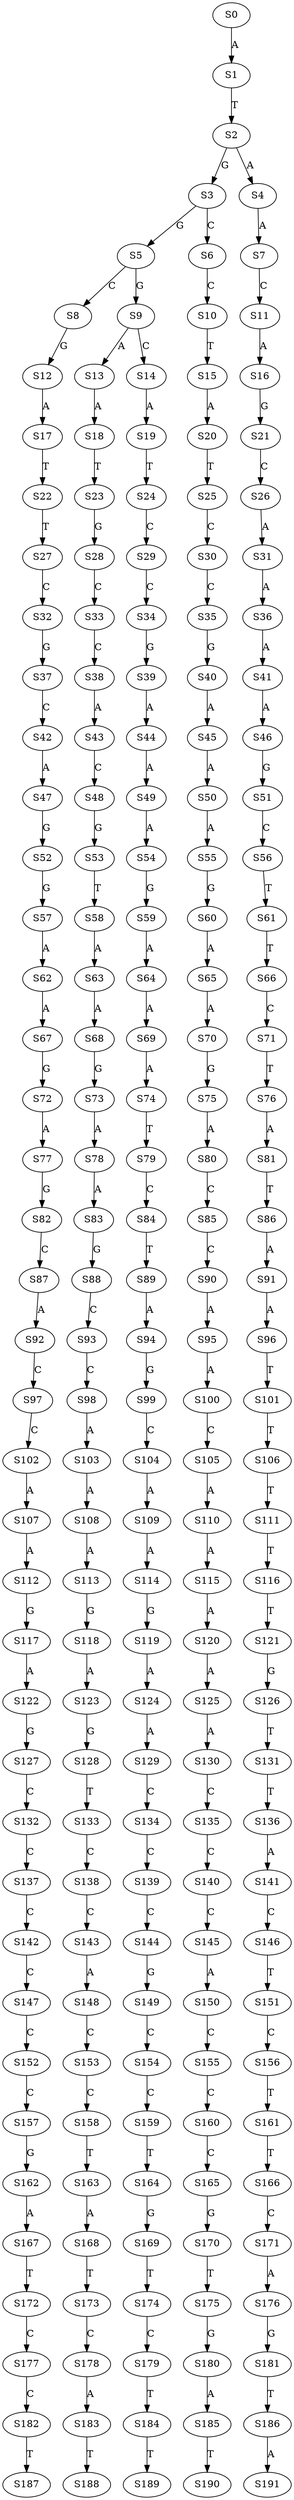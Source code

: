 strict digraph  {
	S0 -> S1 [ label = A ];
	S1 -> S2 [ label = T ];
	S2 -> S3 [ label = G ];
	S2 -> S4 [ label = A ];
	S3 -> S5 [ label = G ];
	S3 -> S6 [ label = C ];
	S4 -> S7 [ label = A ];
	S5 -> S8 [ label = C ];
	S5 -> S9 [ label = G ];
	S6 -> S10 [ label = C ];
	S7 -> S11 [ label = C ];
	S8 -> S12 [ label = G ];
	S9 -> S13 [ label = A ];
	S9 -> S14 [ label = C ];
	S10 -> S15 [ label = T ];
	S11 -> S16 [ label = A ];
	S12 -> S17 [ label = A ];
	S13 -> S18 [ label = A ];
	S14 -> S19 [ label = A ];
	S15 -> S20 [ label = A ];
	S16 -> S21 [ label = G ];
	S17 -> S22 [ label = T ];
	S18 -> S23 [ label = T ];
	S19 -> S24 [ label = T ];
	S20 -> S25 [ label = T ];
	S21 -> S26 [ label = C ];
	S22 -> S27 [ label = T ];
	S23 -> S28 [ label = G ];
	S24 -> S29 [ label = C ];
	S25 -> S30 [ label = C ];
	S26 -> S31 [ label = A ];
	S27 -> S32 [ label = C ];
	S28 -> S33 [ label = C ];
	S29 -> S34 [ label = C ];
	S30 -> S35 [ label = C ];
	S31 -> S36 [ label = A ];
	S32 -> S37 [ label = G ];
	S33 -> S38 [ label = C ];
	S34 -> S39 [ label = G ];
	S35 -> S40 [ label = G ];
	S36 -> S41 [ label = A ];
	S37 -> S42 [ label = C ];
	S38 -> S43 [ label = A ];
	S39 -> S44 [ label = A ];
	S40 -> S45 [ label = A ];
	S41 -> S46 [ label = A ];
	S42 -> S47 [ label = A ];
	S43 -> S48 [ label = C ];
	S44 -> S49 [ label = A ];
	S45 -> S50 [ label = A ];
	S46 -> S51 [ label = G ];
	S47 -> S52 [ label = G ];
	S48 -> S53 [ label = G ];
	S49 -> S54 [ label = A ];
	S50 -> S55 [ label = A ];
	S51 -> S56 [ label = C ];
	S52 -> S57 [ label = G ];
	S53 -> S58 [ label = T ];
	S54 -> S59 [ label = G ];
	S55 -> S60 [ label = G ];
	S56 -> S61 [ label = T ];
	S57 -> S62 [ label = A ];
	S58 -> S63 [ label = A ];
	S59 -> S64 [ label = A ];
	S60 -> S65 [ label = A ];
	S61 -> S66 [ label = T ];
	S62 -> S67 [ label = A ];
	S63 -> S68 [ label = A ];
	S64 -> S69 [ label = A ];
	S65 -> S70 [ label = A ];
	S66 -> S71 [ label = C ];
	S67 -> S72 [ label = G ];
	S68 -> S73 [ label = G ];
	S69 -> S74 [ label = A ];
	S70 -> S75 [ label = G ];
	S71 -> S76 [ label = T ];
	S72 -> S77 [ label = A ];
	S73 -> S78 [ label = A ];
	S74 -> S79 [ label = T ];
	S75 -> S80 [ label = A ];
	S76 -> S81 [ label = A ];
	S77 -> S82 [ label = G ];
	S78 -> S83 [ label = A ];
	S79 -> S84 [ label = C ];
	S80 -> S85 [ label = C ];
	S81 -> S86 [ label = T ];
	S82 -> S87 [ label = C ];
	S83 -> S88 [ label = G ];
	S84 -> S89 [ label = T ];
	S85 -> S90 [ label = C ];
	S86 -> S91 [ label = A ];
	S87 -> S92 [ label = A ];
	S88 -> S93 [ label = C ];
	S89 -> S94 [ label = A ];
	S90 -> S95 [ label = A ];
	S91 -> S96 [ label = A ];
	S92 -> S97 [ label = C ];
	S93 -> S98 [ label = C ];
	S94 -> S99 [ label = G ];
	S95 -> S100 [ label = A ];
	S96 -> S101 [ label = T ];
	S97 -> S102 [ label = C ];
	S98 -> S103 [ label = A ];
	S99 -> S104 [ label = C ];
	S100 -> S105 [ label = C ];
	S101 -> S106 [ label = T ];
	S102 -> S107 [ label = A ];
	S103 -> S108 [ label = A ];
	S104 -> S109 [ label = A ];
	S105 -> S110 [ label = A ];
	S106 -> S111 [ label = T ];
	S107 -> S112 [ label = A ];
	S108 -> S113 [ label = A ];
	S109 -> S114 [ label = A ];
	S110 -> S115 [ label = A ];
	S111 -> S116 [ label = T ];
	S112 -> S117 [ label = G ];
	S113 -> S118 [ label = G ];
	S114 -> S119 [ label = G ];
	S115 -> S120 [ label = A ];
	S116 -> S121 [ label = T ];
	S117 -> S122 [ label = A ];
	S118 -> S123 [ label = A ];
	S119 -> S124 [ label = A ];
	S120 -> S125 [ label = A ];
	S121 -> S126 [ label = G ];
	S122 -> S127 [ label = G ];
	S123 -> S128 [ label = G ];
	S124 -> S129 [ label = A ];
	S125 -> S130 [ label = A ];
	S126 -> S131 [ label = T ];
	S127 -> S132 [ label = C ];
	S128 -> S133 [ label = T ];
	S129 -> S134 [ label = C ];
	S130 -> S135 [ label = C ];
	S131 -> S136 [ label = T ];
	S132 -> S137 [ label = C ];
	S133 -> S138 [ label = C ];
	S134 -> S139 [ label = C ];
	S135 -> S140 [ label = C ];
	S136 -> S141 [ label = A ];
	S137 -> S142 [ label = C ];
	S138 -> S143 [ label = C ];
	S139 -> S144 [ label = C ];
	S140 -> S145 [ label = C ];
	S141 -> S146 [ label = C ];
	S142 -> S147 [ label = C ];
	S143 -> S148 [ label = A ];
	S144 -> S149 [ label = G ];
	S145 -> S150 [ label = A ];
	S146 -> S151 [ label = T ];
	S147 -> S152 [ label = C ];
	S148 -> S153 [ label = C ];
	S149 -> S154 [ label = C ];
	S150 -> S155 [ label = C ];
	S151 -> S156 [ label = C ];
	S152 -> S157 [ label = C ];
	S153 -> S158 [ label = C ];
	S154 -> S159 [ label = C ];
	S155 -> S160 [ label = C ];
	S156 -> S161 [ label = T ];
	S157 -> S162 [ label = G ];
	S158 -> S163 [ label = T ];
	S159 -> S164 [ label = T ];
	S160 -> S165 [ label = C ];
	S161 -> S166 [ label = T ];
	S162 -> S167 [ label = A ];
	S163 -> S168 [ label = A ];
	S164 -> S169 [ label = G ];
	S165 -> S170 [ label = G ];
	S166 -> S171 [ label = C ];
	S167 -> S172 [ label = T ];
	S168 -> S173 [ label = T ];
	S169 -> S174 [ label = T ];
	S170 -> S175 [ label = T ];
	S171 -> S176 [ label = A ];
	S172 -> S177 [ label = C ];
	S173 -> S178 [ label = C ];
	S174 -> S179 [ label = C ];
	S175 -> S180 [ label = G ];
	S176 -> S181 [ label = G ];
	S177 -> S182 [ label = C ];
	S178 -> S183 [ label = A ];
	S179 -> S184 [ label = T ];
	S180 -> S185 [ label = A ];
	S181 -> S186 [ label = T ];
	S182 -> S187 [ label = T ];
	S183 -> S188 [ label = T ];
	S184 -> S189 [ label = T ];
	S185 -> S190 [ label = T ];
	S186 -> S191 [ label = A ];
}
